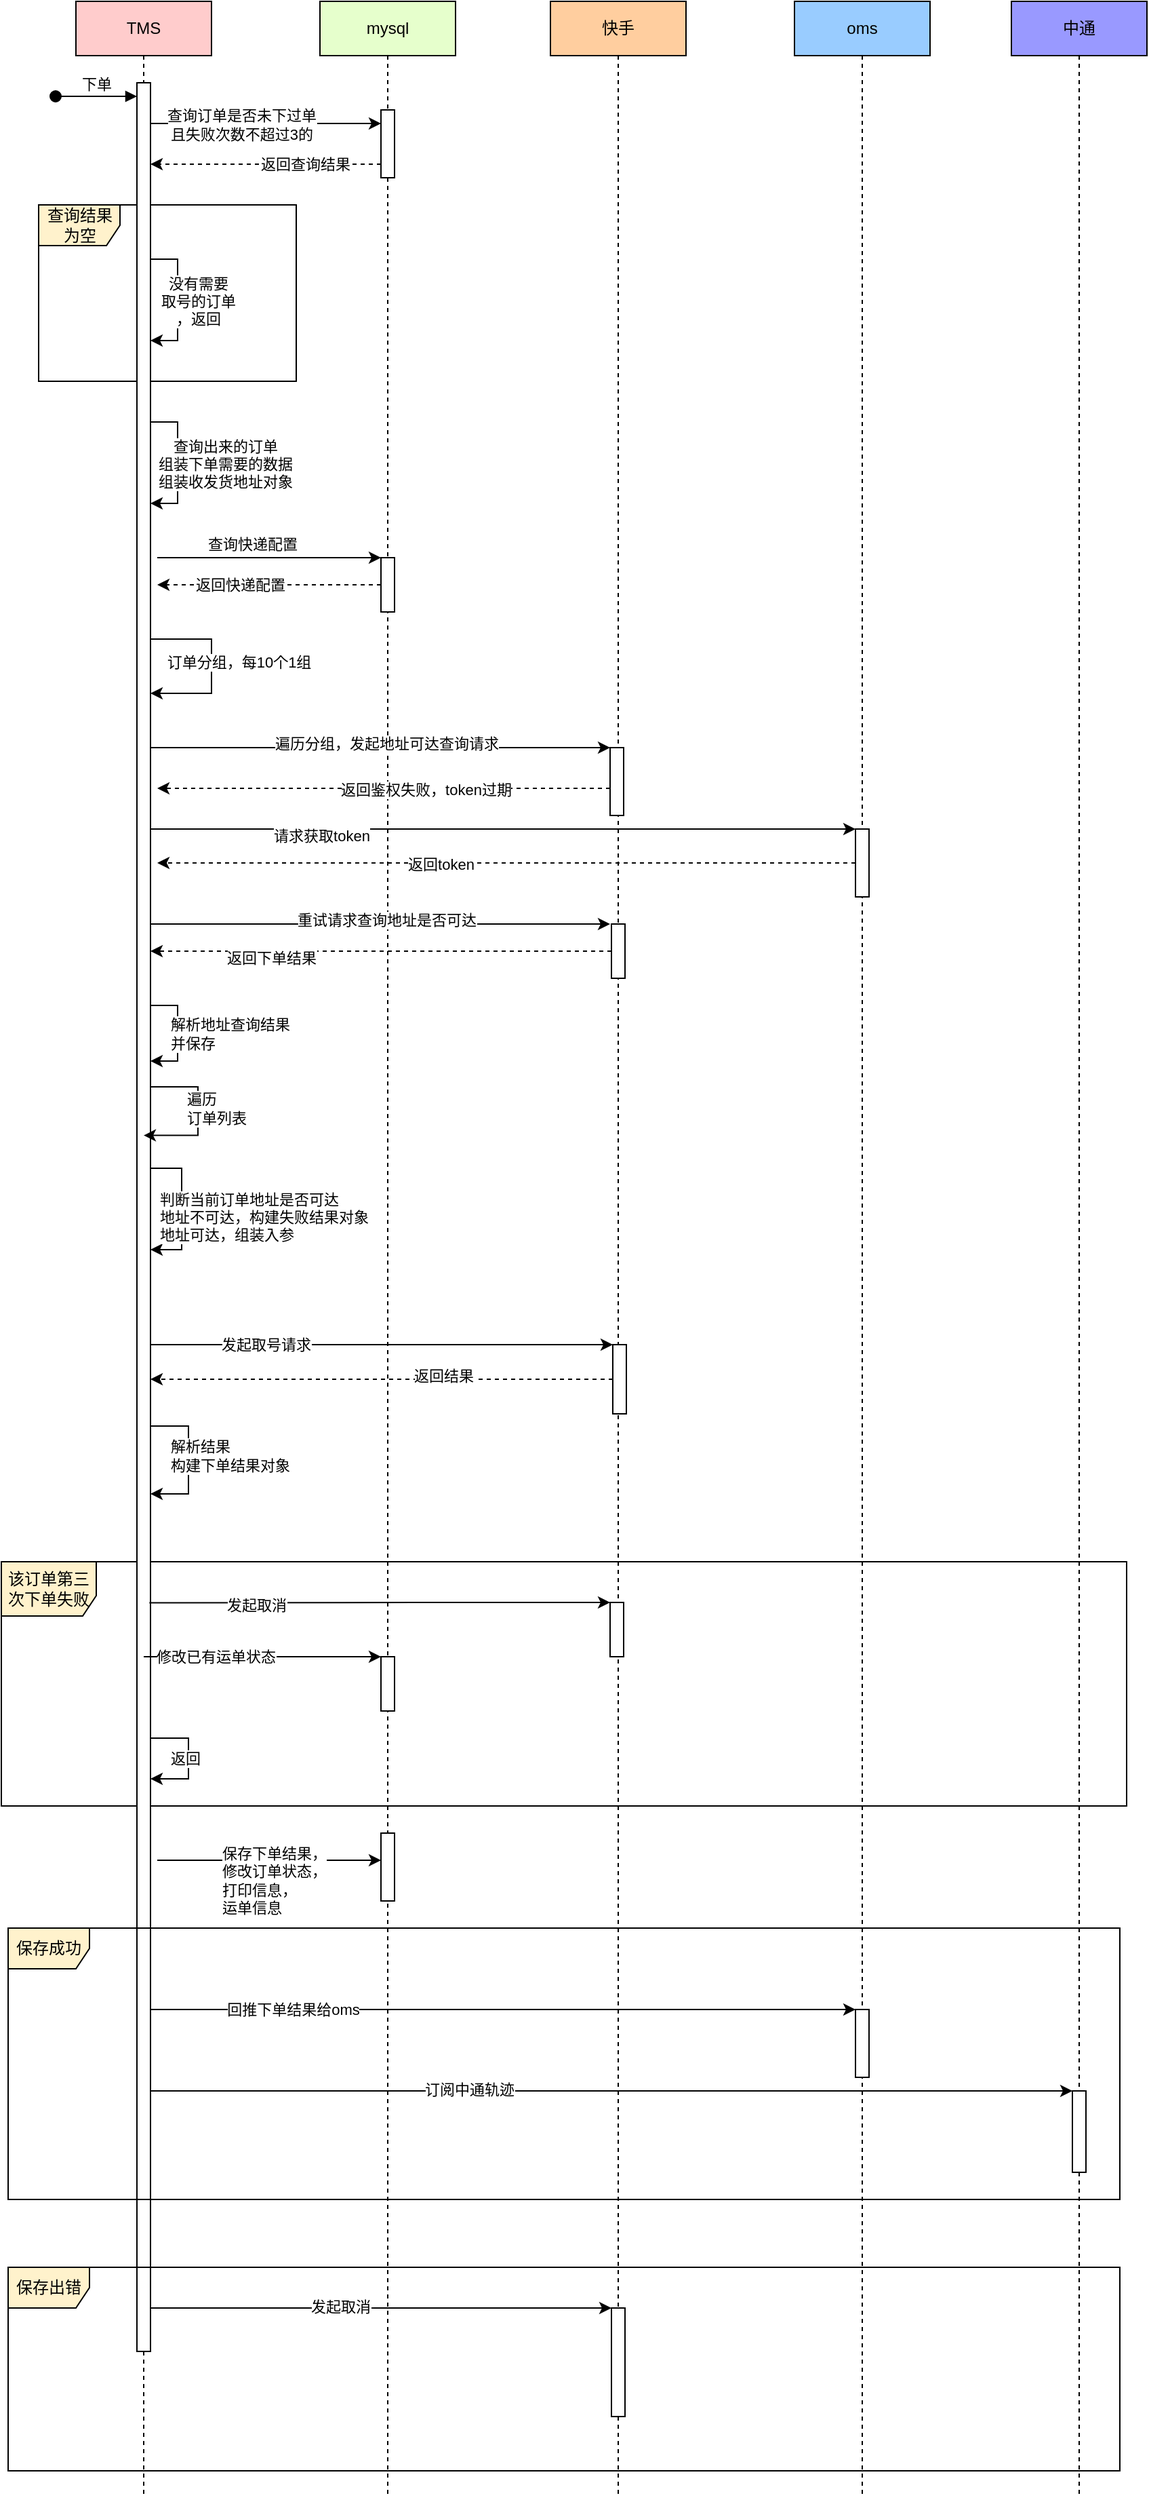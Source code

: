 <mxfile version="21.0.6" type="github">
  <diagram name="第 1 页" id="MulzZqCtrLpp2-h5UZIe">
    <mxGraphModel dx="3695" dy="2237" grid="1" gridSize="10" guides="1" tooltips="1" connect="1" arrows="1" fold="1" page="1" pageScale="1" pageWidth="2500" pageHeight="1600" math="0" shadow="0">
      <root>
        <mxCell id="0" />
        <mxCell id="1" parent="0" />
        <mxCell id="U0KB2hz7Z5mPvC2rz3nU-149" value="该订单第三次下单失败" style="shape=umlFrame;whiteSpace=wrap;html=1;pointerEvents=0;width=70;height=40;fillColor=#FFF2CC;" vertex="1" parent="1">
          <mxGeometry x="-835" y="-430" width="830" height="180" as="geometry" />
        </mxCell>
        <mxCell id="U0KB2hz7Z5mPvC2rz3nU-63" value="TMS" style="shape=umlLifeline;perimeter=lifelinePerimeter;whiteSpace=wrap;html=1;container=0;dropTarget=0;collapsible=0;recursiveResize=0;outlineConnect=0;portConstraint=eastwest;newEdgeStyle={&quot;edgeStyle&quot;:&quot;elbowEdgeStyle&quot;,&quot;elbow&quot;:&quot;vertical&quot;,&quot;curved&quot;:0,&quot;rounded&quot;:0};fillColor=#FFCCCC;" vertex="1" parent="1">
          <mxGeometry x="-780" y="-1580" width="100" height="1840" as="geometry" />
        </mxCell>
        <mxCell id="U0KB2hz7Z5mPvC2rz3nU-64" value="下单" style="html=1;verticalAlign=bottom;startArrow=oval;endArrow=block;startSize=8;edgeStyle=elbowEdgeStyle;elbow=vertical;curved=0;rounded=0;" edge="1" parent="U0KB2hz7Z5mPvC2rz3nU-63">
          <mxGeometry relative="1" as="geometry">
            <mxPoint x="-15" y="70" as="sourcePoint" />
            <mxPoint x="45" y="70" as="targetPoint" />
          </mxGeometry>
        </mxCell>
        <mxCell id="U0KB2hz7Z5mPvC2rz3nU-65" value="快手" style="shape=umlLifeline;perimeter=lifelinePerimeter;whiteSpace=wrap;html=1;container=0;dropTarget=0;collapsible=0;recursiveResize=0;outlineConnect=0;portConstraint=eastwest;newEdgeStyle={&quot;edgeStyle&quot;:&quot;elbowEdgeStyle&quot;,&quot;elbow&quot;:&quot;vertical&quot;,&quot;curved&quot;:0,&quot;rounded&quot;:0};participant=label;fillColor=#FFCE9F;" vertex="1" parent="1">
          <mxGeometry x="-430" y="-1580" width="100" height="1840" as="geometry" />
        </mxCell>
        <mxCell id="U0KB2hz7Z5mPvC2rz3nU-66" value="" style="html=1;points=[];perimeter=orthogonalPerimeter;outlineConnect=0;targetShapes=umlLifeline;portConstraint=eastwest;newEdgeStyle={&quot;edgeStyle&quot;:&quot;elbowEdgeStyle&quot;,&quot;elbow&quot;:&quot;vertical&quot;,&quot;curved&quot;:0,&quot;rounded&quot;:0};" vertex="1" parent="U0KB2hz7Z5mPvC2rz3nU-65">
          <mxGeometry x="44" y="550" width="10" height="50" as="geometry" />
        </mxCell>
        <mxCell id="U0KB2hz7Z5mPvC2rz3nU-68" value="" style="html=1;points=[];perimeter=orthogonalPerimeter;outlineConnect=0;targetShapes=umlLifeline;portConstraint=eastwest;newEdgeStyle={&quot;edgeStyle&quot;:&quot;elbowEdgeStyle&quot;,&quot;elbow&quot;:&quot;vertical&quot;,&quot;curved&quot;:0,&quot;rounded&quot;:0};" vertex="1" parent="U0KB2hz7Z5mPvC2rz3nU-65">
          <mxGeometry x="45" y="680" width="10" height="40" as="geometry" />
        </mxCell>
        <mxCell id="U0KB2hz7Z5mPvC2rz3nU-69" value="" style="html=1;points=[];perimeter=orthogonalPerimeter;outlineConnect=0;targetShapes=umlLifeline;portConstraint=eastwest;newEdgeStyle={&quot;edgeStyle&quot;:&quot;elbowEdgeStyle&quot;,&quot;elbow&quot;:&quot;vertical&quot;,&quot;curved&quot;:0,&quot;rounded&quot;:0};" vertex="1" parent="U0KB2hz7Z5mPvC2rz3nU-65">
          <mxGeometry x="46" y="990" width="10" height="51" as="geometry" />
        </mxCell>
        <mxCell id="U0KB2hz7Z5mPvC2rz3nU-148" value="" style="html=1;points=[];perimeter=orthogonalPerimeter;outlineConnect=0;targetShapes=umlLifeline;portConstraint=eastwest;newEdgeStyle={&quot;edgeStyle&quot;:&quot;elbowEdgeStyle&quot;,&quot;elbow&quot;:&quot;vertical&quot;,&quot;curved&quot;:0,&quot;rounded&quot;:0};" vertex="1" parent="U0KB2hz7Z5mPvC2rz3nU-65">
          <mxGeometry x="44" y="1180" width="10" height="40" as="geometry" />
        </mxCell>
        <mxCell id="U0KB2hz7Z5mPvC2rz3nU-70" value="" style="group;" vertex="1" connectable="0" parent="1">
          <mxGeometry x="-735" y="-1520" width="117.5" height="760" as="geometry" />
        </mxCell>
        <mxCell id="U0KB2hz7Z5mPvC2rz3nU-132" value="查询结果为空" style="shape=umlFrame;whiteSpace=wrap;html=1;pointerEvents=0;fillColor=#FFF2CC;" vertex="1" parent="U0KB2hz7Z5mPvC2rz3nU-70">
          <mxGeometry x="-72.5" y="90" width="190" height="130" as="geometry" />
        </mxCell>
        <mxCell id="U0KB2hz7Z5mPvC2rz3nU-71" value="" style="html=1;points=[];perimeter=orthogonalPerimeter;outlineConnect=0;targetShapes=umlLifeline;portConstraint=eastwest;newEdgeStyle={&quot;edgeStyle&quot;:&quot;elbowEdgeStyle&quot;,&quot;elbow&quot;:&quot;vertical&quot;,&quot;curved&quot;:0,&quot;rounded&quot;:0};" vertex="1" parent="U0KB2hz7Z5mPvC2rz3nU-70">
          <mxGeometry width="10" height="1672" as="geometry" />
        </mxCell>
        <mxCell id="U0KB2hz7Z5mPvC2rz3nU-72" value="" style="endArrow=classic;html=1;rounded=0;edgeStyle=orthogonalEdgeStyle;" edge="1" parent="U0KB2hz7Z5mPvC2rz3nU-70" source="U0KB2hz7Z5mPvC2rz3nU-71" target="U0KB2hz7Z5mPvC2rz3nU-71">
          <mxGeometry width="50" height="50" relative="1" as="geometry">
            <mxPoint x="15" y="250" as="sourcePoint" />
            <mxPoint x="15" y="310" as="targetPoint" />
            <Array as="points">
              <mxPoint x="30" y="250" />
              <mxPoint x="30" y="310" />
            </Array>
          </mxGeometry>
        </mxCell>
        <mxCell id="U0KB2hz7Z5mPvC2rz3nU-73" value="查询出来的订单&lt;br&gt;组装下单需要的数据&lt;br&gt;组装收发货地址对象" style="edgeLabel;html=1;align=center;verticalAlign=middle;resizable=0;points=[];" vertex="1" connectable="0" parent="U0KB2hz7Z5mPvC2rz3nU-72">
          <mxGeometry x="0.1" y="-3" relative="1" as="geometry">
            <mxPoint x="38" y="-4" as="offset" />
          </mxGeometry>
        </mxCell>
        <mxCell id="U0KB2hz7Z5mPvC2rz3nU-76" value="" style="endArrow=classic;html=1;rounded=0;edgeStyle=orthogonalEdgeStyle;" edge="1" parent="U0KB2hz7Z5mPvC2rz3nU-70" source="U0KB2hz7Z5mPvC2rz3nU-71" target="U0KB2hz7Z5mPvC2rz3nU-71">
          <mxGeometry width="50" height="50" relative="1" as="geometry">
            <mxPoint x="18" y="680" as="sourcePoint" />
            <mxPoint x="15" y="721" as="targetPoint" />
            <Array as="points">
              <mxPoint x="30" y="680" />
              <mxPoint x="30" y="721" />
            </Array>
          </mxGeometry>
        </mxCell>
        <mxCell id="U0KB2hz7Z5mPvC2rz3nU-77" value="解析地址查询结果&lt;br&gt;并保存" style="edgeLabel;html=1;align=left;verticalAlign=middle;resizable=0;points=[];" vertex="1" connectable="0" parent="U0KB2hz7Z5mPvC2rz3nU-76">
          <mxGeometry x="0.1" y="2" relative="1" as="geometry">
            <mxPoint x="-9" y="-4" as="offset" />
          </mxGeometry>
        </mxCell>
        <mxCell id="U0KB2hz7Z5mPvC2rz3nU-78" value="" style="endArrow=classic;html=1;rounded=0;edgeStyle=orthogonalEdgeStyle;startSize=5;" edge="1" parent="U0KB2hz7Z5mPvC2rz3nU-70" source="U0KB2hz7Z5mPvC2rz3nU-71" target="U0KB2hz7Z5mPvC2rz3nU-71">
          <mxGeometry width="50" height="50" relative="1" as="geometry">
            <mxPoint x="18" y="800" as="sourcePoint" />
            <mxPoint x="18" y="860" as="targetPoint" />
            <Array as="points">
              <mxPoint x="33" y="800" />
              <mxPoint x="33" y="860" />
            </Array>
          </mxGeometry>
        </mxCell>
        <mxCell id="U0KB2hz7Z5mPvC2rz3nU-129" value="" style="endArrow=classic;html=1;rounded=0;edgeStyle=orthogonalEdgeStyle;" edge="1" parent="U0KB2hz7Z5mPvC2rz3nU-70" source="U0KB2hz7Z5mPvC2rz3nU-71" target="U0KB2hz7Z5mPvC2rz3nU-71">
          <mxGeometry width="50" height="50" relative="1" as="geometry">
            <mxPoint x="15" y="130" as="sourcePoint" />
            <mxPoint x="15" y="190" as="targetPoint" />
            <Array as="points">
              <mxPoint x="30" y="130" />
              <mxPoint x="30" y="190" />
            </Array>
          </mxGeometry>
        </mxCell>
        <mxCell id="U0KB2hz7Z5mPvC2rz3nU-130" value="没有需要&lt;br&gt;取号的订单&lt;br&gt;，返回" style="edgeLabel;html=1;align=center;verticalAlign=middle;resizable=0;points=[];" vertex="1" connectable="0" parent="U0KB2hz7Z5mPvC2rz3nU-129">
          <mxGeometry x="0.1" y="-3" relative="1" as="geometry">
            <mxPoint x="18" y="-4" as="offset" />
          </mxGeometry>
        </mxCell>
        <mxCell id="U0KB2hz7Z5mPvC2rz3nU-110" value="" style="endArrow=classic;html=1;rounded=0;edgeStyle=orthogonalEdgeStyle;startSize=5;" edge="1" parent="U0KB2hz7Z5mPvC2rz3nU-70" source="U0KB2hz7Z5mPvC2rz3nU-71" target="U0KB2hz7Z5mPvC2rz3nU-71">
          <mxGeometry width="50" height="50" relative="1" as="geometry">
            <mxPoint x="15" y="1070" as="sourcePoint" />
            <mxPoint x="15" y="1120" as="targetPoint" />
            <Array as="points">
              <mxPoint x="38" y="990" />
              <mxPoint x="38" y="1040" />
            </Array>
          </mxGeometry>
        </mxCell>
        <mxCell id="U0KB2hz7Z5mPvC2rz3nU-111" value="解析结果&lt;br&gt;构建下单结果对象" style="edgeLabel;html=1;align=left;verticalAlign=middle;resizable=0;points=[];" vertex="1" connectable="0" parent="U0KB2hz7Z5mPvC2rz3nU-110">
          <mxGeometry x="-0.349" y="-1" relative="1" as="geometry">
            <mxPoint x="-14" y="15" as="offset" />
          </mxGeometry>
        </mxCell>
        <mxCell id="U0KB2hz7Z5mPvC2rz3nU-74" value="" style="endArrow=classic;html=1;rounded=0;edgeStyle=orthogonalEdgeStyle;" edge="1" parent="U0KB2hz7Z5mPvC2rz3nU-70" source="U0KB2hz7Z5mPvC2rz3nU-71" target="U0KB2hz7Z5mPvC2rz3nU-71">
          <mxGeometry width="50" height="50" relative="1" as="geometry">
            <mxPoint x="15" y="410" as="sourcePoint" />
            <mxPoint x="15" y="450" as="targetPoint" />
            <Array as="points">
              <mxPoint x="55" y="410" />
              <mxPoint x="55" y="450" />
            </Array>
          </mxGeometry>
        </mxCell>
        <mxCell id="U0KB2hz7Z5mPvC2rz3nU-75" value="订单分组，每10个1组" style="edgeLabel;html=1;align=center;verticalAlign=middle;resizable=0;points=[];" vertex="1" connectable="0" parent="U0KB2hz7Z5mPvC2rz3nU-74">
          <mxGeometry x="0.1" y="-3" relative="1" as="geometry">
            <mxPoint x="23" y="-10" as="offset" />
          </mxGeometry>
        </mxCell>
        <mxCell id="U0KB2hz7Z5mPvC2rz3nU-103" value="" style="endArrow=classic;html=1;rounded=0;edgeStyle=orthogonalEdgeStyle;entryX=0.5;entryY=0.464;entryDx=0;entryDy=0;entryPerimeter=0;" edge="1" parent="U0KB2hz7Z5mPvC2rz3nU-70" source="U0KB2hz7Z5mPvC2rz3nU-71" target="U0KB2hz7Z5mPvC2rz3nU-71">
          <mxGeometry width="50" height="50" relative="1" as="geometry">
            <mxPoint x="20" y="735" as="sourcePoint" />
            <mxPoint x="15" y="775" as="targetPoint" />
            <Array as="points">
              <mxPoint x="45" y="740" />
              <mxPoint x="45" y="776" />
            </Array>
          </mxGeometry>
        </mxCell>
        <mxCell id="U0KB2hz7Z5mPvC2rz3nU-104" value="判断当前订单地址是否可达&lt;br&gt;地址不可达，构建失败结果对象&lt;br&gt;地址可达，组装入参" style="edgeLabel;html=1;align=left;verticalAlign=middle;resizable=0;points=[];" vertex="1" connectable="0" parent="U0KB2hz7Z5mPvC2rz3nU-103">
          <mxGeometry relative="1" as="geometry">
            <mxPoint x="-30" y="75" as="offset" />
          </mxGeometry>
        </mxCell>
        <mxCell id="U0KB2hz7Z5mPvC2rz3nU-105" value="遍历&lt;br style=&quot;border-color: var(--border-color);&quot;&gt;订单列表" style="edgeLabel;html=1;align=left;verticalAlign=middle;resizable=0;points=[];" vertex="1" connectable="0" parent="U0KB2hz7Z5mPvC2rz3nU-103">
          <mxGeometry x="-0.275" relative="1" as="geometry">
            <mxPoint x="-10" y="11" as="offset" />
          </mxGeometry>
        </mxCell>
        <mxCell id="U0KB2hz7Z5mPvC2rz3nU-79" value="mysql" style="shape=umlLifeline;perimeter=lifelinePerimeter;whiteSpace=wrap;html=1;container=0;dropTarget=0;collapsible=0;recursiveResize=0;outlineConnect=0;portConstraint=eastwest;newEdgeStyle={&quot;edgeStyle&quot;:&quot;elbowEdgeStyle&quot;,&quot;elbow&quot;:&quot;vertical&quot;,&quot;curved&quot;:0,&quot;rounded&quot;:0};fillColor=#E6FFCC;" vertex="1" parent="1">
          <mxGeometry x="-600" y="-1580" width="100" height="1840" as="geometry" />
        </mxCell>
        <mxCell id="U0KB2hz7Z5mPvC2rz3nU-80" value="" style="html=1;points=[];perimeter=orthogonalPerimeter;outlineConnect=0;targetShapes=umlLifeline;portConstraint=eastwest;newEdgeStyle={&quot;edgeStyle&quot;:&quot;elbowEdgeStyle&quot;,&quot;elbow&quot;:&quot;vertical&quot;,&quot;curved&quot;:0,&quot;rounded&quot;:0};" vertex="1" parent="U0KB2hz7Z5mPvC2rz3nU-79">
          <mxGeometry x="45" y="410" width="10" height="40" as="geometry" />
        </mxCell>
        <mxCell id="U0KB2hz7Z5mPvC2rz3nU-81" value="" style="html=1;points=[];perimeter=orthogonalPerimeter;outlineConnect=0;targetShapes=umlLifeline;portConstraint=eastwest;newEdgeStyle={&quot;edgeStyle&quot;:&quot;elbowEdgeStyle&quot;,&quot;elbow&quot;:&quot;vertical&quot;,&quot;curved&quot;:0,&quot;rounded&quot;:0};" vertex="1" parent="U0KB2hz7Z5mPvC2rz3nU-79">
          <mxGeometry x="45" y="1350" width="10" height="50" as="geometry" />
        </mxCell>
        <mxCell id="U0KB2hz7Z5mPvC2rz3nU-122" value="" style="html=1;points=[];perimeter=orthogonalPerimeter;outlineConnect=0;targetShapes=umlLifeline;portConstraint=eastwest;newEdgeStyle={&quot;edgeStyle&quot;:&quot;elbowEdgeStyle&quot;,&quot;elbow&quot;:&quot;vertical&quot;,&quot;curved&quot;:0,&quot;rounded&quot;:0};" vertex="1" parent="U0KB2hz7Z5mPvC2rz3nU-79">
          <mxGeometry x="45" y="80" width="10" height="50" as="geometry" />
        </mxCell>
        <mxCell id="U0KB2hz7Z5mPvC2rz3nU-154" value="" style="html=1;points=[];perimeter=orthogonalPerimeter;outlineConnect=0;targetShapes=umlLifeline;portConstraint=eastwest;newEdgeStyle={&quot;edgeStyle&quot;:&quot;elbowEdgeStyle&quot;,&quot;elbow&quot;:&quot;vertical&quot;,&quot;curved&quot;:0,&quot;rounded&quot;:0};" vertex="1" parent="U0KB2hz7Z5mPvC2rz3nU-79">
          <mxGeometry x="45" y="1220" width="10" height="40" as="geometry" />
        </mxCell>
        <mxCell id="U0KB2hz7Z5mPvC2rz3nU-82" value="oms" style="shape=umlLifeline;perimeter=lifelinePerimeter;whiteSpace=wrap;html=1;container=0;dropTarget=0;collapsible=0;recursiveResize=0;outlineConnect=0;portConstraint=eastwest;newEdgeStyle={&quot;edgeStyle&quot;:&quot;elbowEdgeStyle&quot;,&quot;elbow&quot;:&quot;vertical&quot;,&quot;curved&quot;:0,&quot;rounded&quot;:0};fillColor=#99CCFF;" vertex="1" parent="1">
          <mxGeometry x="-250" y="-1580" width="100" height="1840" as="geometry" />
        </mxCell>
        <mxCell id="U0KB2hz7Z5mPvC2rz3nU-83" value="" style="html=1;points=[];perimeter=orthogonalPerimeter;outlineConnect=0;targetShapes=umlLifeline;portConstraint=eastwest;newEdgeStyle={&quot;edgeStyle&quot;:&quot;elbowEdgeStyle&quot;,&quot;elbow&quot;:&quot;vertical&quot;,&quot;curved&quot;:0,&quot;rounded&quot;:0};" vertex="1" parent="U0KB2hz7Z5mPvC2rz3nU-82">
          <mxGeometry x="45" y="610" width="10" height="50" as="geometry" />
        </mxCell>
        <mxCell id="U0KB2hz7Z5mPvC2rz3nU-84" value="" style="html=1;points=[];perimeter=orthogonalPerimeter;outlineConnect=0;targetShapes=umlLifeline;portConstraint=eastwest;newEdgeStyle={&quot;edgeStyle&quot;:&quot;elbowEdgeStyle&quot;,&quot;elbow&quot;:&quot;vertical&quot;,&quot;curved&quot;:0,&quot;rounded&quot;:0};" vertex="1" parent="U0KB2hz7Z5mPvC2rz3nU-82">
          <mxGeometry x="45" y="1480" width="10" height="50" as="geometry" />
        </mxCell>
        <mxCell id="U0KB2hz7Z5mPvC2rz3nU-85" value="中通" style="shape=umlLifeline;perimeter=lifelinePerimeter;whiteSpace=wrap;html=1;container=0;dropTarget=0;collapsible=0;recursiveResize=0;outlineConnect=0;portConstraint=eastwest;newEdgeStyle={&quot;edgeStyle&quot;:&quot;elbowEdgeStyle&quot;,&quot;elbow&quot;:&quot;vertical&quot;,&quot;curved&quot;:0,&quot;rounded&quot;:0};fillColor=#9999FF;" vertex="1" parent="1">
          <mxGeometry x="-90" y="-1580" width="100" height="1840" as="geometry" />
        </mxCell>
        <mxCell id="U0KB2hz7Z5mPvC2rz3nU-86" value="" style="html=1;points=[];perimeter=orthogonalPerimeter;outlineConnect=0;targetShapes=umlLifeline;portConstraint=eastwest;newEdgeStyle={&quot;edgeStyle&quot;:&quot;elbowEdgeStyle&quot;,&quot;elbow&quot;:&quot;vertical&quot;,&quot;curved&quot;:0,&quot;rounded&quot;:0};" vertex="1" parent="U0KB2hz7Z5mPvC2rz3nU-85">
          <mxGeometry x="45" y="1540" width="10" height="60" as="geometry" />
        </mxCell>
        <mxCell id="U0KB2hz7Z5mPvC2rz3nU-87" value="" style="endArrow=classic;html=1;rounded=0;" edge="1" parent="1" target="U0KB2hz7Z5mPvC2rz3nU-80">
          <mxGeometry width="50" height="50" relative="1" as="geometry">
            <mxPoint x="-720" y="-1170" as="sourcePoint" />
            <mxPoint x="-630" y="-1270" as="targetPoint" />
            <Array as="points">
              <mxPoint x="-670" y="-1170" />
            </Array>
          </mxGeometry>
        </mxCell>
        <mxCell id="U0KB2hz7Z5mPvC2rz3nU-88" value="查询快递配置" style="edgeLabel;html=1;align=center;verticalAlign=middle;resizable=0;points=[];" vertex="1" connectable="0" parent="U0KB2hz7Z5mPvC2rz3nU-87">
          <mxGeometry x="-0.678" relative="1" as="geometry">
            <mxPoint x="43" y="-10" as="offset" />
          </mxGeometry>
        </mxCell>
        <mxCell id="U0KB2hz7Z5mPvC2rz3nU-89" value="" style="endArrow=classic;html=1;rounded=0;dashed=1;" edge="1" parent="1" source="U0KB2hz7Z5mPvC2rz3nU-80">
          <mxGeometry width="50" height="50" relative="1" as="geometry">
            <mxPoint x="-690" y="-1150" as="sourcePoint" />
            <mxPoint x="-720" y="-1150" as="targetPoint" />
          </mxGeometry>
        </mxCell>
        <mxCell id="U0KB2hz7Z5mPvC2rz3nU-90" value="返回快递配置" style="edgeLabel;html=1;align=center;verticalAlign=middle;resizable=0;points=[];" vertex="1" connectable="0" parent="U0KB2hz7Z5mPvC2rz3nU-89">
          <mxGeometry x="0.259" relative="1" as="geometry">
            <mxPoint as="offset" />
          </mxGeometry>
        </mxCell>
        <mxCell id="U0KB2hz7Z5mPvC2rz3nU-91" value="" style="endArrow=classic;html=1;rounded=0;" edge="1" parent="1" source="U0KB2hz7Z5mPvC2rz3nU-71" target="U0KB2hz7Z5mPvC2rz3nU-66">
          <mxGeometry width="50" height="50" relative="1" as="geometry">
            <mxPoint x="-720" y="-1030" as="sourcePoint" />
            <mxPoint x="-610" y="-1100" as="targetPoint" />
            <Array as="points">
              <mxPoint x="-420" y="-1030" />
            </Array>
          </mxGeometry>
        </mxCell>
        <mxCell id="U0KB2hz7Z5mPvC2rz3nU-92" value="遍历分组，发起地址可达查询请求" style="edgeLabel;html=1;align=center;verticalAlign=middle;resizable=0;points=[];" vertex="1" connectable="0" parent="U0KB2hz7Z5mPvC2rz3nU-91">
          <mxGeometry x="-0.579" y="3" relative="1" as="geometry">
            <mxPoint x="102" as="offset" />
          </mxGeometry>
        </mxCell>
        <mxCell id="U0KB2hz7Z5mPvC2rz3nU-93" value="" style="endArrow=classic;html=1;rounded=0;dashed=1;" edge="1" parent="1" source="U0KB2hz7Z5mPvC2rz3nU-66">
          <mxGeometry width="50" height="50" relative="1" as="geometry">
            <mxPoint x="-390" y="-1010" as="sourcePoint" />
            <mxPoint x="-720" y="-1000" as="targetPoint" />
          </mxGeometry>
        </mxCell>
        <mxCell id="U0KB2hz7Z5mPvC2rz3nU-94" value="返回鉴权失败，token过期" style="edgeLabel;html=1;align=center;verticalAlign=middle;resizable=0;points=[];" vertex="1" connectable="0" parent="U0KB2hz7Z5mPvC2rz3nU-93">
          <mxGeometry x="-0.186" y="1" relative="1" as="geometry">
            <mxPoint as="offset" />
          </mxGeometry>
        </mxCell>
        <mxCell id="U0KB2hz7Z5mPvC2rz3nU-95" value="" style="endArrow=classic;html=1;rounded=0;" edge="1" parent="1" source="U0KB2hz7Z5mPvC2rz3nU-71" target="U0KB2hz7Z5mPvC2rz3nU-83">
          <mxGeometry width="50" height="50" relative="1" as="geometry">
            <mxPoint x="-715" y="-970" as="sourcePoint" />
            <mxPoint x="-670" y="-960" as="targetPoint" />
            <Array as="points">
              <mxPoint x="-680" y="-970" />
              <mxPoint x="-270" y="-970" />
            </Array>
          </mxGeometry>
        </mxCell>
        <mxCell id="U0KB2hz7Z5mPvC2rz3nU-96" value="请求获取token" style="edgeLabel;html=1;align=center;verticalAlign=middle;resizable=0;points=[];" vertex="1" connectable="0" parent="U0KB2hz7Z5mPvC2rz3nU-95">
          <mxGeometry x="-0.515" y="-5" relative="1" as="geometry">
            <mxPoint as="offset" />
          </mxGeometry>
        </mxCell>
        <mxCell id="U0KB2hz7Z5mPvC2rz3nU-97" value="" style="endArrow=classic;html=1;rounded=0;dashed=1;" edge="1" parent="1" source="U0KB2hz7Z5mPvC2rz3nU-83">
          <mxGeometry width="50" height="50" relative="1" as="geometry">
            <mxPoint x="-960" y="-900" as="sourcePoint" />
            <mxPoint x="-720" y="-945" as="targetPoint" />
          </mxGeometry>
        </mxCell>
        <mxCell id="U0KB2hz7Z5mPvC2rz3nU-98" value="返回token" style="edgeLabel;html=1;align=center;verticalAlign=middle;resizable=0;points=[];" vertex="1" connectable="0" parent="U0KB2hz7Z5mPvC2rz3nU-97">
          <mxGeometry x="0.189" y="1" relative="1" as="geometry">
            <mxPoint as="offset" />
          </mxGeometry>
        </mxCell>
        <mxCell id="U0KB2hz7Z5mPvC2rz3nU-99" value="" style="endArrow=classic;html=1;rounded=0;" edge="1" parent="1" source="U0KB2hz7Z5mPvC2rz3nU-71">
          <mxGeometry width="50" height="50" relative="1" as="geometry">
            <mxPoint x="-715" y="-900" as="sourcePoint" />
            <mxPoint x="-386" y="-900" as="targetPoint" />
            <Array as="points">
              <mxPoint x="-420" y="-900" />
            </Array>
          </mxGeometry>
        </mxCell>
        <mxCell id="U0KB2hz7Z5mPvC2rz3nU-100" value="重试请求查询地址是否可达" style="edgeLabel;html=1;align=center;verticalAlign=middle;resizable=0;points=[];" vertex="1" connectable="0" parent="U0KB2hz7Z5mPvC2rz3nU-99">
          <mxGeometry x="-0.579" y="3" relative="1" as="geometry">
            <mxPoint x="102" as="offset" />
          </mxGeometry>
        </mxCell>
        <mxCell id="U0KB2hz7Z5mPvC2rz3nU-108" value="" style="endArrow=classic;html=1;rounded=0;dashed=1;" edge="1" parent="1" source="U0KB2hz7Z5mPvC2rz3nU-68" target="U0KB2hz7Z5mPvC2rz3nU-71">
          <mxGeometry width="50" height="50" relative="1" as="geometry">
            <mxPoint x="-1170" y="-580" as="sourcePoint" />
            <mxPoint x="-720" y="-880" as="targetPoint" />
          </mxGeometry>
        </mxCell>
        <mxCell id="U0KB2hz7Z5mPvC2rz3nU-109" value="返回下单结果" style="edgeLabel;html=1;align=center;verticalAlign=middle;resizable=0;points=[];" vertex="1" connectable="0" parent="U0KB2hz7Z5mPvC2rz3nU-108">
          <mxGeometry x="0.478" y="5" relative="1" as="geometry">
            <mxPoint as="offset" />
          </mxGeometry>
        </mxCell>
        <mxCell id="U0KB2hz7Z5mPvC2rz3nU-112" value="" style="endArrow=classic;html=1;rounded=0;" edge="1" parent="1">
          <mxGeometry width="50" height="50" relative="1" as="geometry">
            <mxPoint x="-720" y="-210" as="sourcePoint" />
            <mxPoint x="-555.0" y="-210" as="targetPoint" />
            <Array as="points">
              <mxPoint x="-664.5" y="-210" />
            </Array>
          </mxGeometry>
        </mxCell>
        <mxCell id="U0KB2hz7Z5mPvC2rz3nU-113" value="保存下单结果，&lt;br&gt;修改订单状态，&lt;br&gt;打印信息，&lt;br&gt;运单信息" style="edgeLabel;html=1;align=left;verticalAlign=middle;resizable=0;points=[];" vertex="1" connectable="0" parent="U0KB2hz7Z5mPvC2rz3nU-112">
          <mxGeometry x="0.212" y="-1" relative="1" as="geometry">
            <mxPoint x="-54" y="14" as="offset" />
          </mxGeometry>
        </mxCell>
        <mxCell id="U0KB2hz7Z5mPvC2rz3nU-114" value="" style="endArrow=classic;html=1;rounded=0;" edge="1" parent="1" source="U0KB2hz7Z5mPvC2rz3nU-71" target="U0KB2hz7Z5mPvC2rz3nU-84">
          <mxGeometry width="50" height="50" relative="1" as="geometry">
            <mxPoint x="-720" y="-470" as="sourcePoint" />
            <mxPoint x="-640" y="-500" as="targetPoint" />
            <Array as="points">
              <mxPoint x="-630" y="-100" />
            </Array>
          </mxGeometry>
        </mxCell>
        <mxCell id="U0KB2hz7Z5mPvC2rz3nU-115" value="回推下单结果给oms" style="edgeLabel;html=1;align=center;verticalAlign=middle;resizable=0;points=[];" vertex="1" connectable="0" parent="U0KB2hz7Z5mPvC2rz3nU-114">
          <mxGeometry x="-0.602" relative="1" as="geometry">
            <mxPoint x="1" as="offset" />
          </mxGeometry>
        </mxCell>
        <mxCell id="U0KB2hz7Z5mPvC2rz3nU-116" value="" style="endArrow=classic;html=1;rounded=0;" edge="1" parent="1" source="U0KB2hz7Z5mPvC2rz3nU-71" target="U0KB2hz7Z5mPvC2rz3nU-86">
          <mxGeometry width="50" height="50" relative="1" as="geometry">
            <mxPoint x="-660" y="-370" as="sourcePoint" />
            <mxPoint x="-610" y="-420" as="targetPoint" />
            <Array as="points">
              <mxPoint x="-640" y="-40" />
              <mxPoint x="-430" y="-40" />
              <mxPoint x="-140" y="-40" />
            </Array>
          </mxGeometry>
        </mxCell>
        <mxCell id="U0KB2hz7Z5mPvC2rz3nU-117" value="订阅中通轨迹" style="edgeLabel;html=1;align=center;verticalAlign=middle;resizable=0;points=[];" vertex="1" connectable="0" parent="U0KB2hz7Z5mPvC2rz3nU-116">
          <mxGeometry x="-0.309" y="1" relative="1" as="geometry">
            <mxPoint as="offset" />
          </mxGeometry>
        </mxCell>
        <mxCell id="U0KB2hz7Z5mPvC2rz3nU-118" value="保存成功" style="shape=umlFrame;whiteSpace=wrap;html=1;pointerEvents=0;fillColor=#FFF2CC;" vertex="1" parent="1">
          <mxGeometry x="-830" y="-160" width="820" height="200" as="geometry" />
        </mxCell>
        <mxCell id="U0KB2hz7Z5mPvC2rz3nU-119" value="" style="endArrow=classic;html=1;rounded=0;" edge="1" parent="1" source="U0KB2hz7Z5mPvC2rz3nU-71" target="U0KB2hz7Z5mPvC2rz3nU-134">
          <mxGeometry width="50" height="50" relative="1" as="geometry">
            <mxPoint x="-710" y="-200" as="sourcePoint" />
            <mxPoint x="-660" y="-250" as="targetPoint" />
            <Array as="points">
              <mxPoint x="-630" y="120" />
              <mxPoint x="-520" y="120" />
            </Array>
          </mxGeometry>
        </mxCell>
        <mxCell id="U0KB2hz7Z5mPvC2rz3nU-120" value="发起取消" style="edgeLabel;html=1;align=center;verticalAlign=middle;resizable=0;points=[];" vertex="1" connectable="0" parent="U0KB2hz7Z5mPvC2rz3nU-119">
          <mxGeometry x="-0.176" y="1" relative="1" as="geometry">
            <mxPoint as="offset" />
          </mxGeometry>
        </mxCell>
        <mxCell id="U0KB2hz7Z5mPvC2rz3nU-121" value="保存出错" style="shape=umlFrame;whiteSpace=wrap;html=1;pointerEvents=0;fillColor=#FFF2CC;" vertex="1" parent="1">
          <mxGeometry x="-830" y="90" width="820" height="150" as="geometry" />
        </mxCell>
        <mxCell id="U0KB2hz7Z5mPvC2rz3nU-124" value="" style="endArrow=classic;html=1;rounded=0;" edge="1" parent="1" source="U0KB2hz7Z5mPvC2rz3nU-71" target="U0KB2hz7Z5mPvC2rz3nU-122">
          <mxGeometry width="50" height="50" relative="1" as="geometry">
            <mxPoint x="-690" y="-1480" as="sourcePoint" />
            <mxPoint x="-640" y="-1530" as="targetPoint" />
            <Array as="points">
              <mxPoint x="-670" y="-1490" />
            </Array>
          </mxGeometry>
        </mxCell>
        <mxCell id="U0KB2hz7Z5mPvC2rz3nU-125" value="查询订单是否未下过单&lt;br&gt;且失败次数不超过3的" style="edgeLabel;html=1;align=center;verticalAlign=middle;resizable=0;points=[];" vertex="1" connectable="0" parent="U0KB2hz7Z5mPvC2rz3nU-124">
          <mxGeometry x="-0.212" y="-1" relative="1" as="geometry">
            <mxPoint as="offset" />
          </mxGeometry>
        </mxCell>
        <mxCell id="U0KB2hz7Z5mPvC2rz3nU-126" value="" style="endArrow=classic;html=1;rounded=0;dashed=1;" edge="1" parent="1" source="U0KB2hz7Z5mPvC2rz3nU-122" target="U0KB2hz7Z5mPvC2rz3nU-71">
          <mxGeometry width="50" height="50" relative="1" as="geometry">
            <mxPoint x="-670" y="-1410" as="sourcePoint" />
            <mxPoint x="-620" y="-1460" as="targetPoint" />
            <Array as="points">
              <mxPoint x="-590" y="-1460" />
            </Array>
          </mxGeometry>
        </mxCell>
        <mxCell id="U0KB2hz7Z5mPvC2rz3nU-127" value="返回查询结果" style="edgeLabel;html=1;align=center;verticalAlign=middle;resizable=0;points=[];" vertex="1" connectable="0" parent="U0KB2hz7Z5mPvC2rz3nU-126">
          <mxGeometry x="-0.341" relative="1" as="geometry">
            <mxPoint as="offset" />
          </mxGeometry>
        </mxCell>
        <mxCell id="U0KB2hz7Z5mPvC2rz3nU-134" value="" style="html=1;points=[];perimeter=orthogonalPerimeter;outlineConnect=0;targetShapes=umlLifeline;portConstraint=eastwest;newEdgeStyle={&quot;edgeStyle&quot;:&quot;elbowEdgeStyle&quot;,&quot;elbow&quot;:&quot;vertical&quot;,&quot;curved&quot;:0,&quot;rounded&quot;:0};" vertex="1" parent="1">
          <mxGeometry x="-385" y="120" width="10" height="80" as="geometry" />
        </mxCell>
        <mxCell id="U0KB2hz7Z5mPvC2rz3nU-144" value="" style="endArrow=classic;html=1;rounded=0;" edge="1" parent="1" source="U0KB2hz7Z5mPvC2rz3nU-71" target="U0KB2hz7Z5mPvC2rz3nU-69">
          <mxGeometry width="50" height="50" relative="1" as="geometry">
            <mxPoint x="-680" y="-440" as="sourcePoint" />
            <mxPoint x="-630" y="-490" as="targetPoint" />
          </mxGeometry>
        </mxCell>
        <mxCell id="U0KB2hz7Z5mPvC2rz3nU-145" value="发起取号请求" style="edgeLabel;html=1;align=center;verticalAlign=middle;resizable=0;points=[];" vertex="1" connectable="0" parent="U0KB2hz7Z5mPvC2rz3nU-144">
          <mxGeometry x="-0.504" relative="1" as="geometry">
            <mxPoint as="offset" />
          </mxGeometry>
        </mxCell>
        <mxCell id="U0KB2hz7Z5mPvC2rz3nU-146" value="" style="endArrow=classic;html=1;rounded=0;dashed=1;" edge="1" parent="1" source="U0KB2hz7Z5mPvC2rz3nU-69" target="U0KB2hz7Z5mPvC2rz3nU-71">
          <mxGeometry width="50" height="50" relative="1" as="geometry">
            <mxPoint x="-470" y="-540" as="sourcePoint" />
            <mxPoint x="-420" y="-590" as="targetPoint" />
          </mxGeometry>
        </mxCell>
        <mxCell id="U0KB2hz7Z5mPvC2rz3nU-147" value="返回结果" style="edgeLabel;html=1;align=center;verticalAlign=middle;resizable=0;points=[];" vertex="1" connectable="0" parent="U0KB2hz7Z5mPvC2rz3nU-146">
          <mxGeometry x="-0.268" y="-3" relative="1" as="geometry">
            <mxPoint as="offset" />
          </mxGeometry>
        </mxCell>
        <mxCell id="U0KB2hz7Z5mPvC2rz3nU-150" value="" style="endArrow=classic;html=1;rounded=0;sourcePerimeterSpacing=4;exitX=0.917;exitY=0.67;exitDx=0;exitDy=0;exitPerimeter=0;" edge="1" parent="1" source="U0KB2hz7Z5mPvC2rz3nU-71" target="U0KB2hz7Z5mPvC2rz3nU-148">
          <mxGeometry width="50" height="50" relative="1" as="geometry">
            <mxPoint x="-720" y="-400" as="sourcePoint" />
            <mxPoint x="-630" y="-350" as="targetPoint" />
            <Array as="points">
              <mxPoint x="-530" y="-400" />
            </Array>
          </mxGeometry>
        </mxCell>
        <mxCell id="U0KB2hz7Z5mPvC2rz3nU-151" value="发起取消" style="edgeLabel;html=1;align=center;verticalAlign=middle;resizable=0;points=[];" vertex="1" connectable="0" parent="U0KB2hz7Z5mPvC2rz3nU-150">
          <mxGeometry x="-0.537" y="-2" relative="1" as="geometry">
            <mxPoint as="offset" />
          </mxGeometry>
        </mxCell>
        <mxCell id="U0KB2hz7Z5mPvC2rz3nU-152" value="" style="endArrow=classic;html=1;rounded=0;edgeStyle=orthogonalEdgeStyle;startSize=5;" edge="1" parent="1" source="U0KB2hz7Z5mPvC2rz3nU-71">
          <mxGeometry width="50" height="50" relative="1" as="geometry">
            <mxPoint x="-720" y="-300" as="sourcePoint" />
            <mxPoint x="-725" y="-270" as="targetPoint" />
            <Array as="points">
              <mxPoint x="-697" y="-300" />
              <mxPoint x="-697" y="-270" />
            </Array>
          </mxGeometry>
        </mxCell>
        <mxCell id="U0KB2hz7Z5mPvC2rz3nU-153" value="返回" style="edgeLabel;html=1;align=left;verticalAlign=middle;resizable=0;points=[];" vertex="1" connectable="0" parent="U0KB2hz7Z5mPvC2rz3nU-152">
          <mxGeometry x="-0.349" y="-1" relative="1" as="geometry">
            <mxPoint x="-14" y="15" as="offset" />
          </mxGeometry>
        </mxCell>
        <mxCell id="U0KB2hz7Z5mPvC2rz3nU-155" value="" style="endArrow=classic;html=1;rounded=0;" edge="1" parent="1" source="U0KB2hz7Z5mPvC2rz3nU-63" target="U0KB2hz7Z5mPvC2rz3nU-154">
          <mxGeometry width="50" height="50" relative="1" as="geometry">
            <mxPoint x="-720" y="-320" as="sourcePoint" />
            <mxPoint x="-780" y="-470" as="targetPoint" />
            <Array as="points">
              <mxPoint x="-580" y="-360" />
            </Array>
          </mxGeometry>
        </mxCell>
        <mxCell id="U0KB2hz7Z5mPvC2rz3nU-156" value="修改已有运单状态" style="edgeLabel;html=1;align=center;verticalAlign=middle;resizable=0;points=[];" vertex="1" connectable="0" parent="U0KB2hz7Z5mPvC2rz3nU-155">
          <mxGeometry x="-0.4" relative="1" as="geometry">
            <mxPoint as="offset" />
          </mxGeometry>
        </mxCell>
      </root>
    </mxGraphModel>
  </diagram>
</mxfile>
